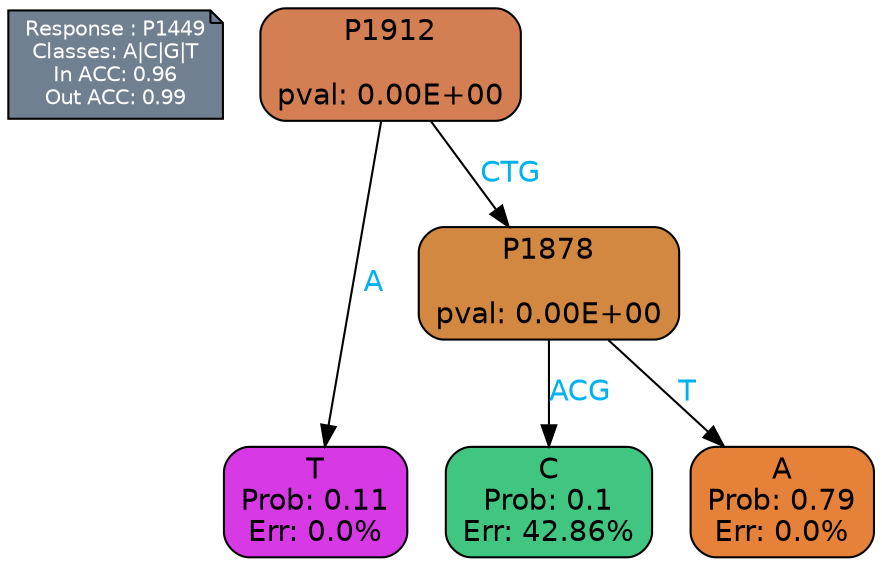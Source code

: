 digraph Tree {
node [shape=box, style="filled, rounded", color="black", fontname=helvetica] ;
graph [ranksep=equally, splines=polylines, bgcolor=transparent, dpi=600] ;
edge [fontname=helvetica] ;
LEGEND [label="Response : P1449
Classes: A|C|G|T
In ACC: 0.96
Out ACC: 0.99
",shape=note,align=left,style=filled,fillcolor="slategray",fontcolor="white",fontsize=10];1 [label="P1912

pval: 0.00E+00", fillcolor="#d37f53"] ;
2 [label="T
Prob: 0.11
Err: 0.0%", fillcolor="#d739e5"] ;
3 [label="P1878

pval: 0.00E+00", fillcolor="#d28841"] ;
4 [label="C
Prob: 0.1
Err: 42.86%", fillcolor="#41c682"] ;
5 [label="A
Prob: 0.79
Err: 0.0%", fillcolor="#e58139"] ;
1 -> 2 [label="A",fontcolor=deepskyblue2] ;
1 -> 3 [label="CTG",fontcolor=deepskyblue2] ;
3 -> 4 [label="ACG",fontcolor=deepskyblue2] ;
3 -> 5 [label="T",fontcolor=deepskyblue2] ;
{rank = same; 2;4;5;}{rank = same; LEGEND;1;}}